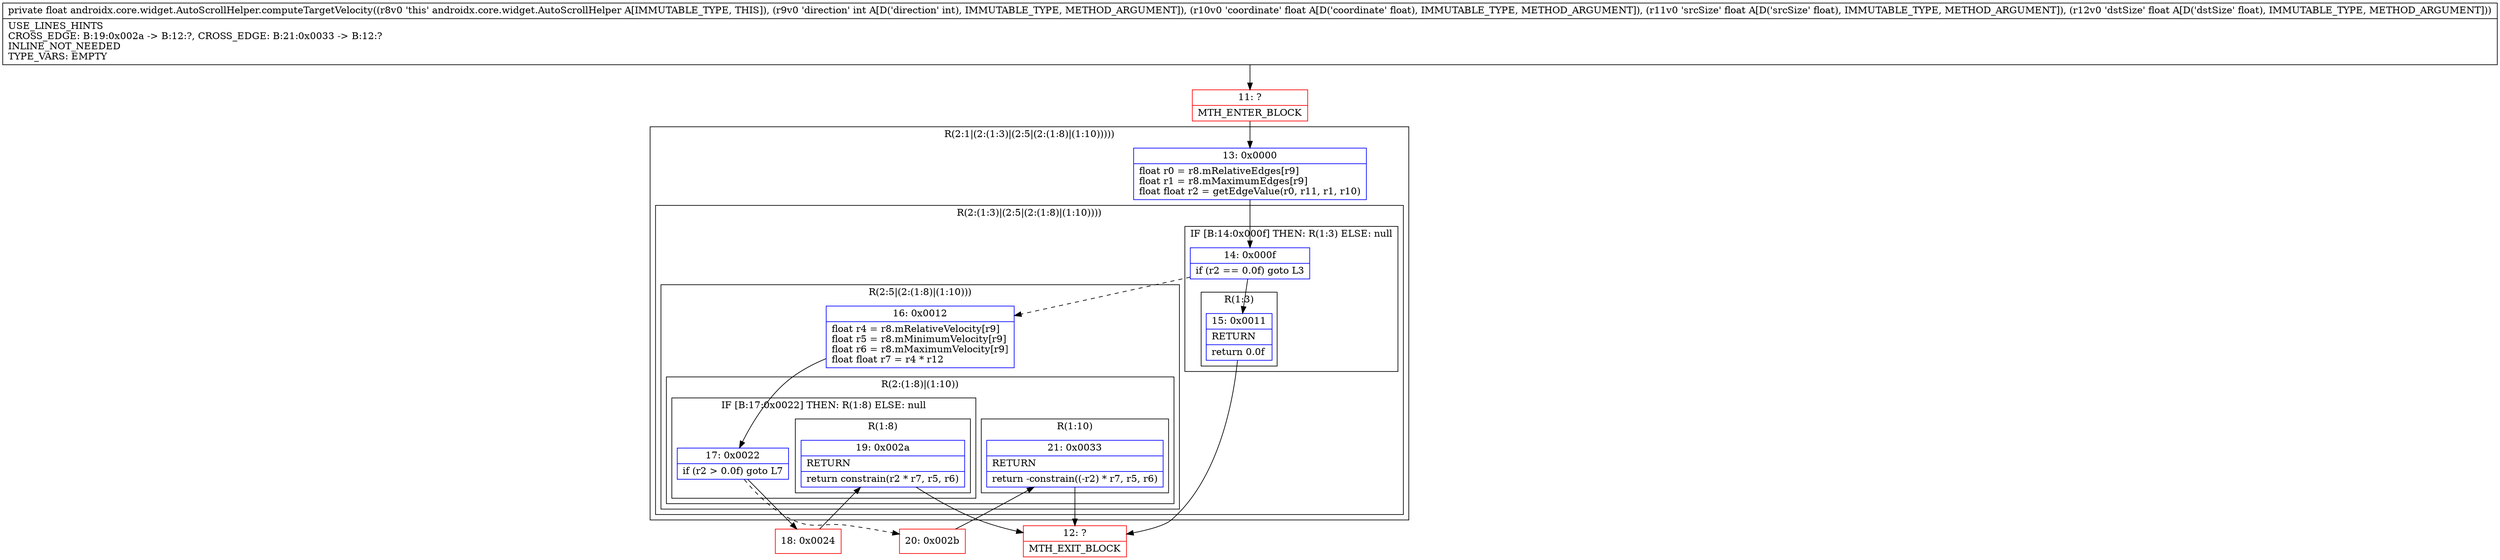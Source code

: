 digraph "CFG forandroidx.core.widget.AutoScrollHelper.computeTargetVelocity(IFFF)F" {
subgraph cluster_Region_2100224926 {
label = "R(2:1|(2:(1:3)|(2:5|(2:(1:8)|(1:10)))))";
node [shape=record,color=blue];
Node_13 [shape=record,label="{13\:\ 0x0000|float r0 = r8.mRelativeEdges[r9]\lfloat r1 = r8.mMaximumEdges[r9]\lfloat float r2 = getEdgeValue(r0, r11, r1, r10)\l}"];
subgraph cluster_Region_1657940650 {
label = "R(2:(1:3)|(2:5|(2:(1:8)|(1:10))))";
node [shape=record,color=blue];
subgraph cluster_IfRegion_935809040 {
label = "IF [B:14:0x000f] THEN: R(1:3) ELSE: null";
node [shape=record,color=blue];
Node_14 [shape=record,label="{14\:\ 0x000f|if (r2 == 0.0f) goto L3\l}"];
subgraph cluster_Region_1793343138 {
label = "R(1:3)";
node [shape=record,color=blue];
Node_15 [shape=record,label="{15\:\ 0x0011|RETURN\l|return 0.0f\l}"];
}
}
subgraph cluster_Region_1690916787 {
label = "R(2:5|(2:(1:8)|(1:10)))";
node [shape=record,color=blue];
Node_16 [shape=record,label="{16\:\ 0x0012|float r4 = r8.mRelativeVelocity[r9]\lfloat r5 = r8.mMinimumVelocity[r9]\lfloat r6 = r8.mMaximumVelocity[r9]\lfloat float r7 = r4 * r12\l}"];
subgraph cluster_Region_1949130699 {
label = "R(2:(1:8)|(1:10))";
node [shape=record,color=blue];
subgraph cluster_IfRegion_1750903062 {
label = "IF [B:17:0x0022] THEN: R(1:8) ELSE: null";
node [shape=record,color=blue];
Node_17 [shape=record,label="{17\:\ 0x0022|if (r2 \> 0.0f) goto L7\l}"];
subgraph cluster_Region_1664872617 {
label = "R(1:8)";
node [shape=record,color=blue];
Node_19 [shape=record,label="{19\:\ 0x002a|RETURN\l|return constrain(r2 * r7, r5, r6)\l}"];
}
}
subgraph cluster_Region_1770249539 {
label = "R(1:10)";
node [shape=record,color=blue];
Node_21 [shape=record,label="{21\:\ 0x0033|RETURN\l|return \-constrain((\-r2) * r7, r5, r6)\l}"];
}
}
}
}
}
Node_11 [shape=record,color=red,label="{11\:\ ?|MTH_ENTER_BLOCK\l}"];
Node_12 [shape=record,color=red,label="{12\:\ ?|MTH_EXIT_BLOCK\l}"];
Node_18 [shape=record,color=red,label="{18\:\ 0x0024}"];
Node_20 [shape=record,color=red,label="{20\:\ 0x002b}"];
MethodNode[shape=record,label="{private float androidx.core.widget.AutoScrollHelper.computeTargetVelocity((r8v0 'this' androidx.core.widget.AutoScrollHelper A[IMMUTABLE_TYPE, THIS]), (r9v0 'direction' int A[D('direction' int), IMMUTABLE_TYPE, METHOD_ARGUMENT]), (r10v0 'coordinate' float A[D('coordinate' float), IMMUTABLE_TYPE, METHOD_ARGUMENT]), (r11v0 'srcSize' float A[D('srcSize' float), IMMUTABLE_TYPE, METHOD_ARGUMENT]), (r12v0 'dstSize' float A[D('dstSize' float), IMMUTABLE_TYPE, METHOD_ARGUMENT]))  | USE_LINES_HINTS\lCROSS_EDGE: B:19:0x002a \-\> B:12:?, CROSS_EDGE: B:21:0x0033 \-\> B:12:?\lINLINE_NOT_NEEDED\lTYPE_VARS: EMPTY\l}"];
MethodNode -> Node_11;Node_13 -> Node_14;
Node_14 -> Node_15;
Node_14 -> Node_16[style=dashed];
Node_15 -> Node_12;
Node_16 -> Node_17;
Node_17 -> Node_18;
Node_17 -> Node_20[style=dashed];
Node_19 -> Node_12;
Node_21 -> Node_12;
Node_11 -> Node_13;
Node_18 -> Node_19;
Node_20 -> Node_21;
}

